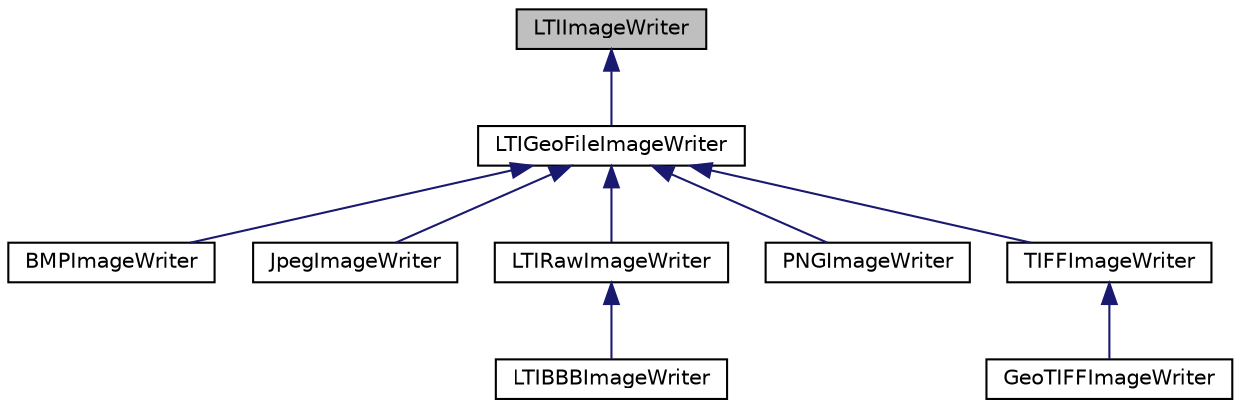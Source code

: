 digraph "LTIImageWriter"
{
  bgcolor="transparent";
  edge [fontname="Helvetica",fontsize="10",labelfontname="Helvetica",labelfontsize="10"];
  node [fontname="Helvetica",fontsize="10",shape=record];
  Node1 [label="LTIImageWriter",height=0.2,width=0.4,color="black", fillcolor="grey75", style="filled" fontcolor="black"];
  Node1 -> Node2 [dir="back",color="midnightblue",fontsize="10",style="solid",fontname="Helvetica"];
  Node2 [label="LTIGeoFileImageWriter",height=0.2,width=0.4,color="black",URL="$a00046.html",tooltip="class for writing geographic images to files or streams "];
  Node2 -> Node3 [dir="back",color="midnightblue",fontsize="10",style="solid",fontname="Helvetica"];
  Node3 [label="BMPImageWriter",height=0.2,width=0.4,color="black",URL="$a00023.html",tooltip="writes an image stage to a Windows BMP file "];
  Node2 -> Node4 [dir="back",color="midnightblue",fontsize="10",style="solid",fontname="Helvetica"];
  Node4 [label="JpegImageWriter",height=0.2,width=0.4,color="black",URL="$a00034.html",tooltip="writes an image stage to a JPEG file "];
  Node2 -> Node5 [dir="back",color="midnightblue",fontsize="10",style="solid",fontname="Helvetica"];
  Node5 [label="LTIRawImageWriter",height=0.2,width=0.4,color="black",URL="$a00099.html",tooltip="class for writing RAW files "];
  Node5 -> Node6 [dir="back",color="midnightblue",fontsize="10",style="solid",fontname="Helvetica"];
  Node6 [label="LTIBBBImageWriter",height=0.2,width=0.4,color="black",URL="$a00039.html",tooltip="writes an image stage to a BBB file "];
  Node2 -> Node7 [dir="back",color="midnightblue",fontsize="10",style="solid",fontname="Helvetica"];
  Node7 [label="PNGImageWriter",height=0.2,width=0.4,color="black",URL="$a00116.html",tooltip="writes an image stage to a PNG file "];
  Node2 -> Node8 [dir="back",color="midnightblue",fontsize="10",style="solid",fontname="Helvetica"];
  Node8 [label="TIFFImageWriter",height=0.2,width=0.4,color="black",URL="$a00124.html",tooltip="writes an image stage to a TIFF file "];
  Node8 -> Node9 [dir="back",color="midnightblue",fontsize="10",style="solid",fontname="Helvetica"];
  Node9 [label="GeoTIFFImageWriter",height=0.2,width=0.4,color="black",URL="$a00027.html",tooltip="writes an image stage to a GeoTIFF file "];
}
